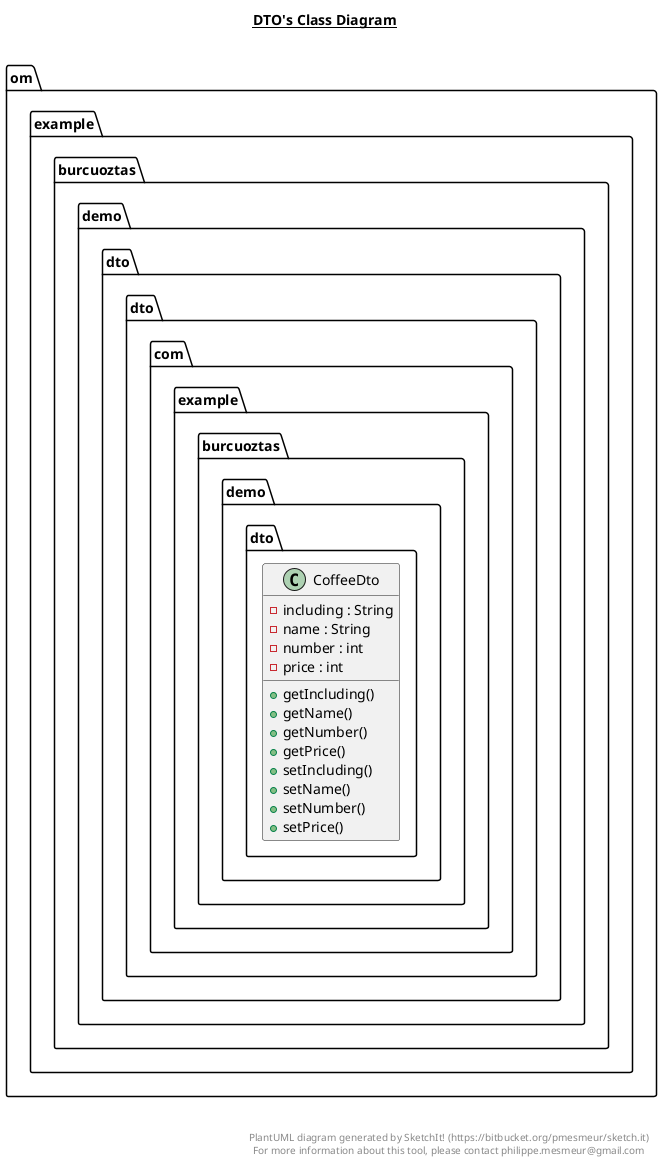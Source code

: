 @startuml

title __DTO's Class Diagram__\n

  namespace om.example.burcuoztas.demo.dto{

      namespace dto {
        class com.example.burcuoztas.demo.dto.CoffeeDto {
            - including : String
            - name : String
            - number : int
            - price : int
            + getIncluding()
            + getName()
            + getNumber()
            + getPrice()
            + setIncluding()
            + setName()
            + setNumber()
            + setPrice()
        }
      }
    }

  



right footer


PlantUML diagram generated by SketchIt! (https://bitbucket.org/pmesmeur/sketch.it)
For more information about this tool, please contact philippe.mesmeur@gmail.com
endfooter

@enduml
